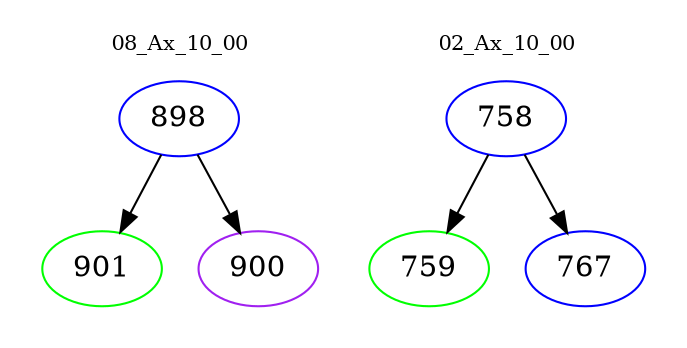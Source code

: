 digraph{
subgraph cluster_0 {
color = white
label = "08_Ax_10_00";
fontsize=10;
T0_898 [label="898", color="blue"]
T0_898 -> T0_901 [color="black"]
T0_901 [label="901", color="green"]
T0_898 -> T0_900 [color="black"]
T0_900 [label="900", color="purple"]
}
subgraph cluster_1 {
color = white
label = "02_Ax_10_00";
fontsize=10;
T1_758 [label="758", color="blue"]
T1_758 -> T1_759 [color="black"]
T1_759 [label="759", color="green"]
T1_758 -> T1_767 [color="black"]
T1_767 [label="767", color="blue"]
}
}
